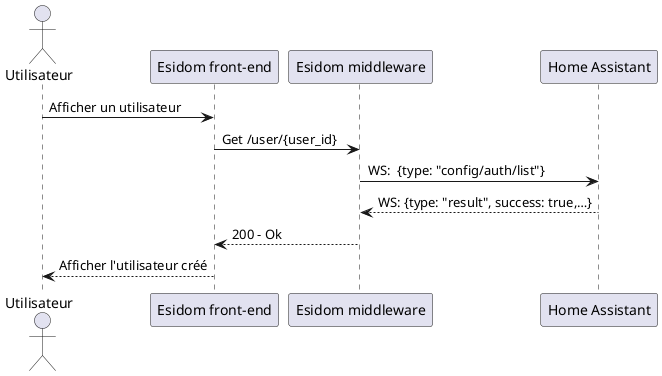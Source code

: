 @startuml afficher utilisateur

actor "Utilisateur" as u
participant "Esidom front-end" as fe
participant "Esidom middleware" as m
participant "Home Assistant" as ha

u -> fe: Afficher un utilisateur
fe -> m: Get /user/{user_id}
m -> ha: WS:  {type: "config/auth/list"}
ha --> m: WS: {type: "result", success: true,…}
m --> fe: 200 - Ok
fe --> u: Afficher l'utilisateur créé

@enduml